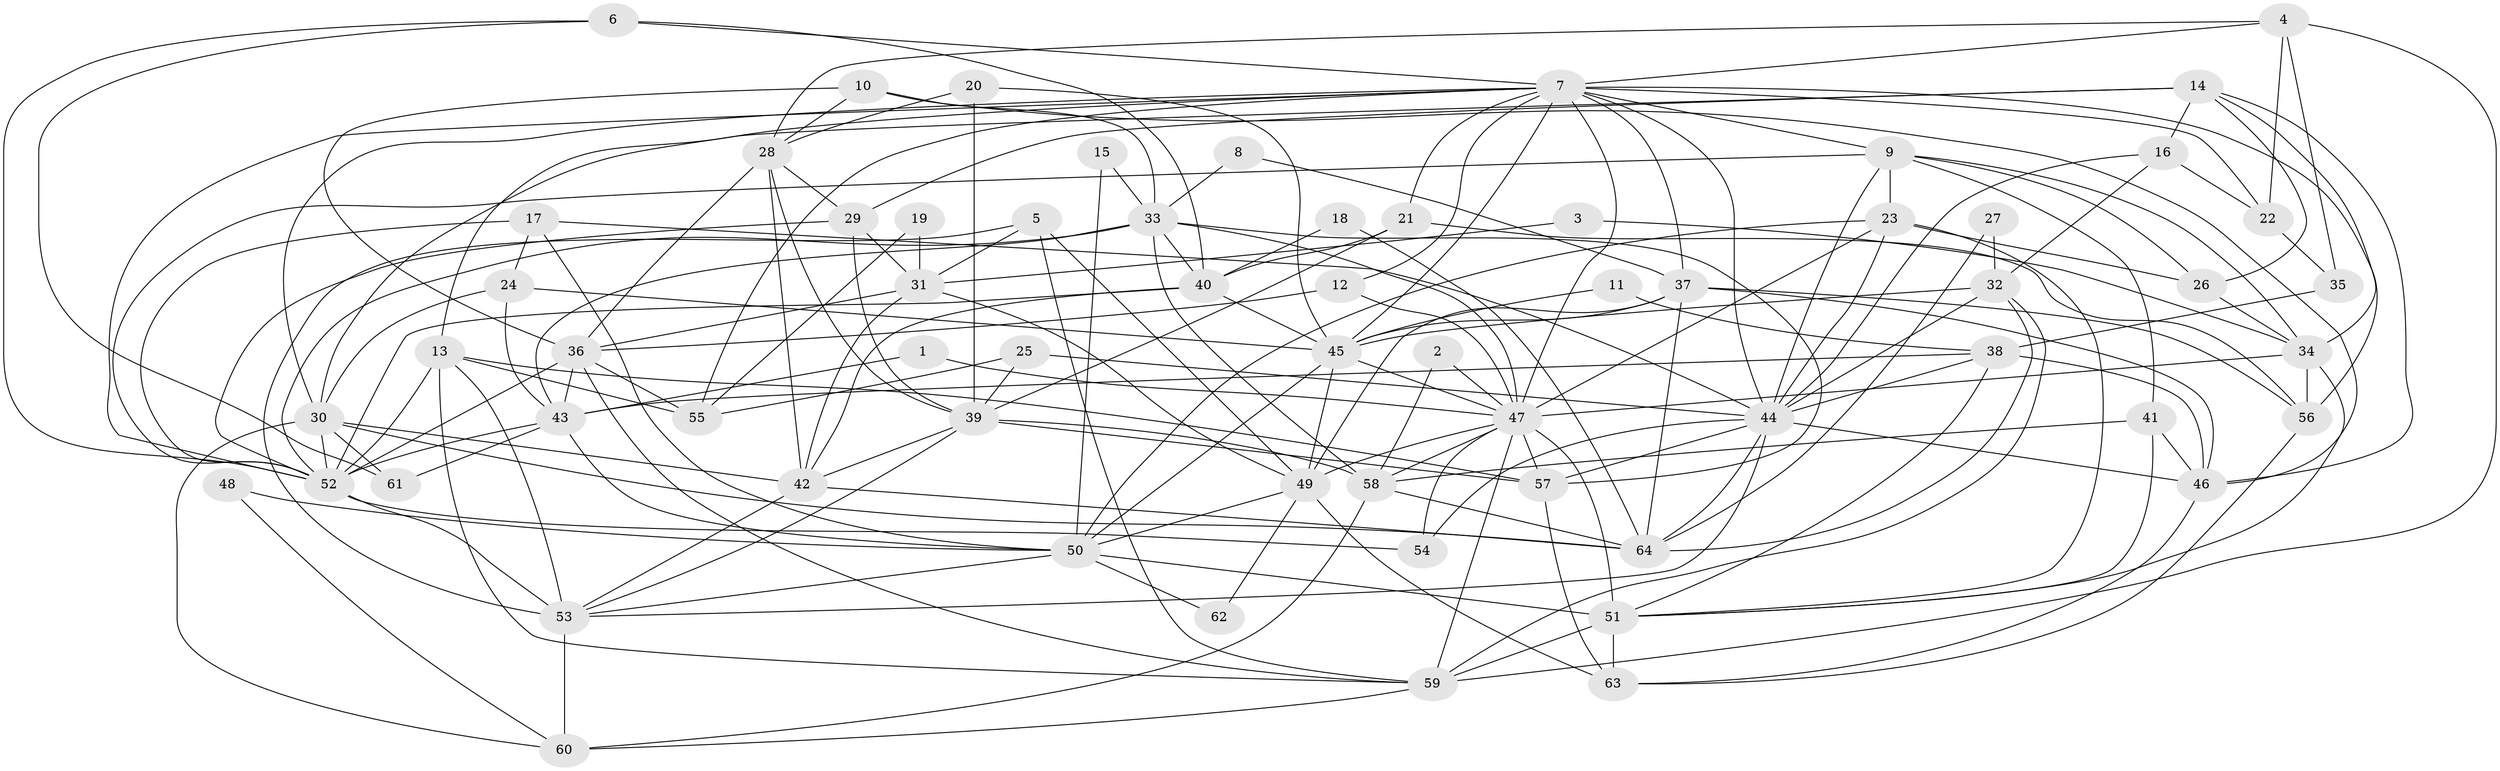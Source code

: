 // original degree distribution, {5: 0.2047244094488189, 4: 0.2755905511811024, 7: 0.06299212598425197, 3: 0.2125984251968504, 2: 0.18110236220472442, 6: 0.047244094488188976, 10: 0.007874015748031496, 9: 0.007874015748031496}
// Generated by graph-tools (version 1.1) at 2025/26/03/09/25 03:26:15]
// undirected, 64 vertices, 183 edges
graph export_dot {
graph [start="1"]
  node [color=gray90,style=filled];
  1;
  2;
  3;
  4;
  5;
  6;
  7;
  8;
  9;
  10;
  11;
  12;
  13;
  14;
  15;
  16;
  17;
  18;
  19;
  20;
  21;
  22;
  23;
  24;
  25;
  26;
  27;
  28;
  29;
  30;
  31;
  32;
  33;
  34;
  35;
  36;
  37;
  38;
  39;
  40;
  41;
  42;
  43;
  44;
  45;
  46;
  47;
  48;
  49;
  50;
  51;
  52;
  53;
  54;
  55;
  56;
  57;
  58;
  59;
  60;
  61;
  62;
  63;
  64;
  1 -- 43 [weight=1.0];
  1 -- 47 [weight=1.0];
  2 -- 47 [weight=1.0];
  2 -- 58 [weight=1.0];
  3 -- 31 [weight=1.0];
  3 -- 34 [weight=1.0];
  4 -- 7 [weight=1.0];
  4 -- 22 [weight=1.0];
  4 -- 28 [weight=1.0];
  4 -- 35 [weight=1.0];
  4 -- 59 [weight=1.0];
  5 -- 31 [weight=1.0];
  5 -- 49 [weight=1.0];
  5 -- 53 [weight=1.0];
  5 -- 59 [weight=1.0];
  6 -- 7 [weight=1.0];
  6 -- 40 [weight=1.0];
  6 -- 52 [weight=1.0];
  6 -- 61 [weight=1.0];
  7 -- 9 [weight=1.0];
  7 -- 12 [weight=1.0];
  7 -- 13 [weight=1.0];
  7 -- 21 [weight=1.0];
  7 -- 22 [weight=1.0];
  7 -- 30 [weight=1.0];
  7 -- 37 [weight=1.0];
  7 -- 44 [weight=1.0];
  7 -- 45 [weight=1.0];
  7 -- 47 [weight=2.0];
  7 -- 52 [weight=1.0];
  7 -- 55 [weight=1.0];
  7 -- 56 [weight=1.0];
  8 -- 33 [weight=1.0];
  8 -- 37 [weight=1.0];
  9 -- 23 [weight=1.0];
  9 -- 26 [weight=1.0];
  9 -- 34 [weight=1.0];
  9 -- 41 [weight=1.0];
  9 -- 44 [weight=1.0];
  9 -- 52 [weight=1.0];
  10 -- 28 [weight=1.0];
  10 -- 33 [weight=1.0];
  10 -- 36 [weight=1.0];
  10 -- 46 [weight=1.0];
  11 -- 38 [weight=1.0];
  11 -- 45 [weight=1.0];
  12 -- 36 [weight=1.0];
  12 -- 47 [weight=1.0];
  13 -- 52 [weight=1.0];
  13 -- 53 [weight=1.0];
  13 -- 55 [weight=1.0];
  13 -- 57 [weight=1.0];
  13 -- 59 [weight=1.0];
  14 -- 16 [weight=1.0];
  14 -- 26 [weight=1.0];
  14 -- 29 [weight=1.0];
  14 -- 30 [weight=1.0];
  14 -- 34 [weight=1.0];
  14 -- 46 [weight=1.0];
  15 -- 33 [weight=1.0];
  15 -- 50 [weight=1.0];
  16 -- 22 [weight=1.0];
  16 -- 32 [weight=1.0];
  16 -- 44 [weight=1.0];
  17 -- 24 [weight=1.0];
  17 -- 44 [weight=1.0];
  17 -- 50 [weight=1.0];
  17 -- 52 [weight=1.0];
  18 -- 40 [weight=1.0];
  18 -- 64 [weight=2.0];
  19 -- 31 [weight=1.0];
  19 -- 55 [weight=1.0];
  20 -- 28 [weight=1.0];
  20 -- 39 [weight=1.0];
  20 -- 45 [weight=1.0];
  21 -- 39 [weight=1.0];
  21 -- 40 [weight=1.0];
  21 -- 56 [weight=1.0];
  22 -- 35 [weight=1.0];
  23 -- 26 [weight=1.0];
  23 -- 44 [weight=1.0];
  23 -- 47 [weight=1.0];
  23 -- 50 [weight=1.0];
  23 -- 51 [weight=1.0];
  24 -- 30 [weight=1.0];
  24 -- 43 [weight=1.0];
  24 -- 45 [weight=1.0];
  25 -- 39 [weight=1.0];
  25 -- 44 [weight=1.0];
  25 -- 55 [weight=1.0];
  26 -- 34 [weight=1.0];
  27 -- 32 [weight=1.0];
  27 -- 64 [weight=1.0];
  28 -- 29 [weight=1.0];
  28 -- 36 [weight=1.0];
  28 -- 39 [weight=1.0];
  28 -- 42 [weight=1.0];
  29 -- 31 [weight=1.0];
  29 -- 39 [weight=1.0];
  29 -- 52 [weight=1.0];
  30 -- 42 [weight=1.0];
  30 -- 52 [weight=2.0];
  30 -- 60 [weight=1.0];
  30 -- 61 [weight=2.0];
  30 -- 64 [weight=1.0];
  31 -- 36 [weight=1.0];
  31 -- 42 [weight=1.0];
  31 -- 49 [weight=1.0];
  32 -- 44 [weight=1.0];
  32 -- 45 [weight=2.0];
  32 -- 59 [weight=1.0];
  32 -- 64 [weight=1.0];
  33 -- 40 [weight=1.0];
  33 -- 43 [weight=1.0];
  33 -- 47 [weight=1.0];
  33 -- 52 [weight=1.0];
  33 -- 57 [weight=1.0];
  33 -- 58 [weight=1.0];
  34 -- 47 [weight=1.0];
  34 -- 51 [weight=1.0];
  34 -- 56 [weight=1.0];
  35 -- 38 [weight=1.0];
  36 -- 43 [weight=1.0];
  36 -- 52 [weight=1.0];
  36 -- 55 [weight=1.0];
  36 -- 59 [weight=1.0];
  37 -- 45 [weight=1.0];
  37 -- 46 [weight=1.0];
  37 -- 49 [weight=2.0];
  37 -- 56 [weight=1.0];
  37 -- 64 [weight=1.0];
  38 -- 43 [weight=1.0];
  38 -- 44 [weight=1.0];
  38 -- 46 [weight=1.0];
  38 -- 51 [weight=1.0];
  39 -- 42 [weight=1.0];
  39 -- 53 [weight=1.0];
  39 -- 57 [weight=1.0];
  39 -- 58 [weight=1.0];
  40 -- 42 [weight=1.0];
  40 -- 45 [weight=1.0];
  40 -- 52 [weight=1.0];
  41 -- 46 [weight=1.0];
  41 -- 51 [weight=1.0];
  41 -- 58 [weight=1.0];
  42 -- 53 [weight=1.0];
  42 -- 64 [weight=1.0];
  43 -- 50 [weight=1.0];
  43 -- 52 [weight=1.0];
  43 -- 61 [weight=1.0];
  44 -- 46 [weight=1.0];
  44 -- 53 [weight=1.0];
  44 -- 54 [weight=1.0];
  44 -- 57 [weight=1.0];
  44 -- 64 [weight=1.0];
  45 -- 47 [weight=1.0];
  45 -- 49 [weight=1.0];
  45 -- 50 [weight=1.0];
  46 -- 63 [weight=1.0];
  47 -- 49 [weight=1.0];
  47 -- 51 [weight=2.0];
  47 -- 54 [weight=1.0];
  47 -- 57 [weight=1.0];
  47 -- 58 [weight=1.0];
  47 -- 59 [weight=1.0];
  48 -- 50 [weight=1.0];
  48 -- 60 [weight=1.0];
  49 -- 50 [weight=1.0];
  49 -- 62 [weight=1.0];
  49 -- 63 [weight=1.0];
  50 -- 51 [weight=2.0];
  50 -- 53 [weight=1.0];
  50 -- 62 [weight=1.0];
  51 -- 59 [weight=1.0];
  51 -- 63 [weight=1.0];
  52 -- 53 [weight=1.0];
  52 -- 54 [weight=1.0];
  53 -- 60 [weight=1.0];
  56 -- 63 [weight=1.0];
  57 -- 63 [weight=1.0];
  58 -- 60 [weight=1.0];
  58 -- 64 [weight=1.0];
  59 -- 60 [weight=1.0];
}
